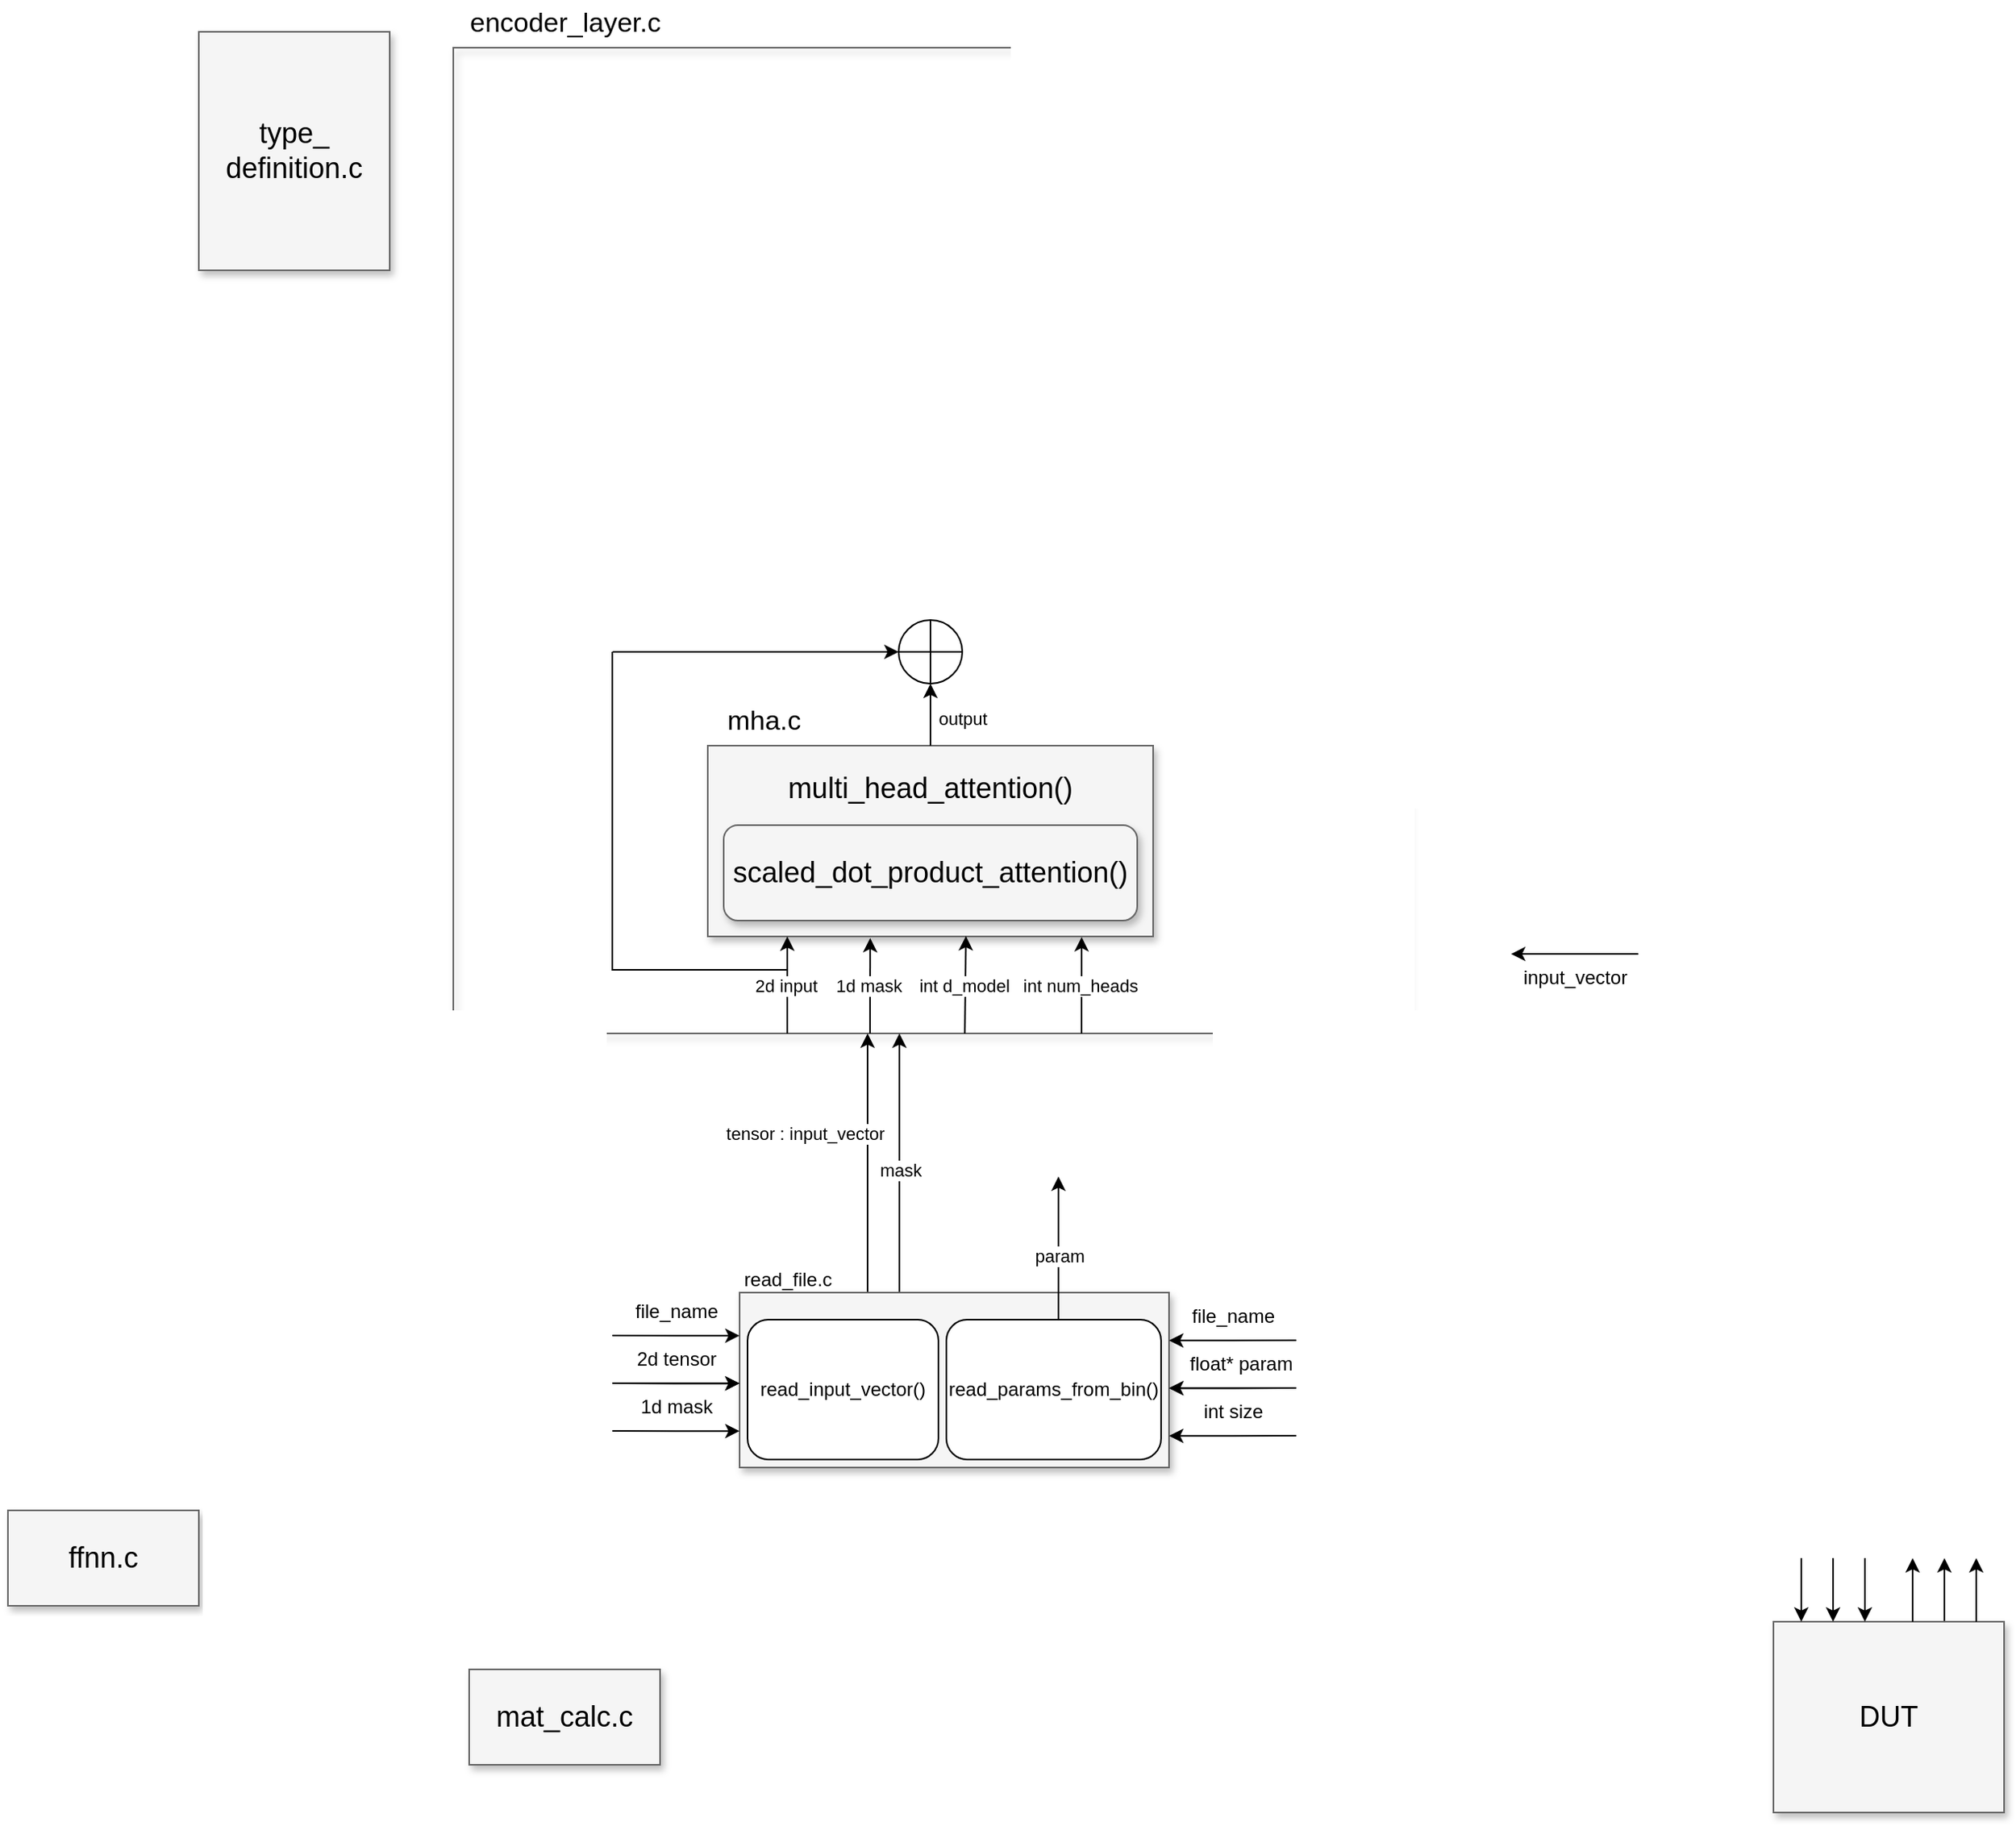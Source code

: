 <mxfile version="24.7.17">
  <diagram name="Page-1" id="90a13364-a465-7bf4-72fc-28e22215d7a0">
    <mxGraphModel dx="689" dy="641" grid="1" gridSize="10" guides="1" tooltips="1" connect="1" arrows="1" fold="1" page="1" pageScale="1.5" pageWidth="1169" pageHeight="826" background="none" math="0" shadow="0">
      <root>
        <mxCell id="0" style=";html=1;" />
        <mxCell id="1" style=";html=1;" parent="0" />
        <mxCell id="3a17f1ce550125da-17" style="edgeStyle=elbowEdgeStyle;rounded=0;html=1;startArrow=none;startFill=0;jettySize=auto;orthogonalLoop=1;fontSize=18;" parent="1" source="3a17f1ce550125da-10" edge="1">
          <mxGeometry relative="1" as="geometry">
            <Array as="points">
              <mxPoint x="1477.5" y="1030" />
            </Array>
            <mxPoint x="1477.5" y="1010" as="targetPoint" />
          </mxGeometry>
        </mxCell>
        <mxCell id="3a17f1ce550125da-5" value="ffnn.c" style="whiteSpace=wrap;html=1;shadow=1;fontSize=18;fillColor=#f5f5f5;strokeColor=#666666;" parent="1" vertex="1">
          <mxGeometry x="260" y="980" width="120" height="60" as="geometry" />
        </mxCell>
        <mxCell id="vyGlclujmhHLnjYh4SEp-7" value="" style="edgeStyle=orthogonalEdgeStyle;rounded=0;orthogonalLoop=1;jettySize=auto;html=1;" edge="1" parent="1">
          <mxGeometry relative="1" as="geometry">
            <mxPoint x="1285" y="630.0" as="sourcePoint" />
            <mxPoint x="1205" y="630.059" as="targetPoint" />
            <Array as="points">
              <mxPoint x="1245" y="630" />
              <mxPoint x="1245" y="630" />
            </Array>
          </mxGeometry>
        </mxCell>
        <mxCell id="3a17f1ce550125da-8" value="type_ definition.c" style="whiteSpace=wrap;html=1;shadow=1;fontSize=18;fillColor=#f5f5f5;strokeColor=#666666;" parent="1" vertex="1">
          <mxGeometry x="380" y="50" width="120" height="150" as="geometry" />
        </mxCell>
        <mxCell id="3a17f1ce550125da-9" value="mat_calc.c" style="whiteSpace=wrap;html=1;shadow=1;fontSize=18;fillColor=#f5f5f5;strokeColor=#666666;" parent="1" vertex="1">
          <mxGeometry x="550" y="1080" width="120" height="60" as="geometry" />
        </mxCell>
        <mxCell id="3a17f1ce550125da-10" value="DUT" style="whiteSpace=wrap;html=1;shadow=1;fontSize=18;fillColor=#f5f5f5;strokeColor=#666666;" parent="1" vertex="1">
          <mxGeometry x="1370" y="1050" width="145" height="120" as="geometry" />
        </mxCell>
        <mxCell id="3a17f1ce550125da-22" style="edgeStyle=elbowEdgeStyle;rounded=0;html=1;startArrow=none;startFill=0;jettySize=auto;orthogonalLoop=1;fontSize=18;" parent="1" source="3a17f1ce550125da-10" edge="1">
          <mxGeometry relative="1" as="geometry">
            <mxPoint x="1507.5" y="1060" as="sourcePoint" />
            <mxPoint x="1497.5" y="1010" as="targetPoint" />
            <Array as="points">
              <mxPoint x="1497.5" y="1030" />
              <mxPoint x="1477.5" y="1030" />
            </Array>
          </mxGeometry>
        </mxCell>
        <mxCell id="3a17f1ce550125da-23" style="edgeStyle=elbowEdgeStyle;rounded=0;html=1;startArrow=none;startFill=0;jettySize=auto;orthogonalLoop=1;fontSize=18;" parent="1" edge="1">
          <mxGeometry relative="1" as="geometry">
            <mxPoint x="1457.5" y="1050" as="sourcePoint" />
            <mxPoint x="1457.5" y="1010" as="targetPoint" />
            <Array as="points">
              <mxPoint x="1457.5" y="1030" />
              <mxPoint x="1457.5" y="1030" />
            </Array>
          </mxGeometry>
        </mxCell>
        <mxCell id="3a17f1ce550125da-24" style="edgeStyle=elbowEdgeStyle;rounded=0;html=1;startArrow=none;startFill=0;jettySize=auto;orthogonalLoop=1;fontSize=18;" parent="1" edge="1">
          <mxGeometry relative="1" as="geometry">
            <mxPoint x="1427.5" y="1010" as="sourcePoint" />
            <mxPoint x="1427.5" y="1050" as="targetPoint" />
            <Array as="points">
              <mxPoint x="1427.5" y="1030" />
              <mxPoint x="1457.5" y="1040" />
            </Array>
          </mxGeometry>
        </mxCell>
        <mxCell id="3a17f1ce550125da-25" style="edgeStyle=elbowEdgeStyle;rounded=0;html=1;startArrow=none;startFill=0;jettySize=auto;orthogonalLoop=1;fontSize=18;" parent="1" edge="1">
          <mxGeometry relative="1" as="geometry">
            <mxPoint x="1407.5" y="1010" as="sourcePoint" />
            <mxPoint x="1407.5" y="1050" as="targetPoint" />
            <Array as="points">
              <mxPoint x="1407.5" y="1030" />
              <mxPoint x="1437.5" y="1040" />
            </Array>
          </mxGeometry>
        </mxCell>
        <mxCell id="3a17f1ce550125da-26" style="edgeStyle=elbowEdgeStyle;rounded=0;html=1;startArrow=none;startFill=0;jettySize=auto;orthogonalLoop=1;fontSize=18;" parent="1" edge="1">
          <mxGeometry relative="1" as="geometry">
            <mxPoint x="1387.5" y="1010" as="sourcePoint" />
            <mxPoint x="1387.5" y="1050" as="targetPoint" />
            <Array as="points">
              <mxPoint x="1387.5" y="1030" />
              <mxPoint x="1417.5" y="1040" />
            </Array>
          </mxGeometry>
        </mxCell>
        <mxCell id="vyGlclujmhHLnjYh4SEp-9" value="input_vector" style="text;html=1;align=center;verticalAlign=middle;resizable=0;points=[];autosize=1;strokeColor=none;fillColor=none;" vertex="1" parent="1">
          <mxGeometry x="1200" y="630" width="90" height="30" as="geometry" />
        </mxCell>
        <mxCell id="vyGlclujmhHLnjYh4SEp-17" value="" style="group" vertex="1" connectable="0" parent="1">
          <mxGeometry x="540" y="30" width="600" height="650" as="geometry" />
        </mxCell>
        <mxCell id="vyGlclujmhHLnjYh4SEp-1" value="" style="whiteSpace=wrap;html=1;shadow=1;fontSize=18;fillColor=none;strokeColor=#666666;labelBackgroundColor=none;" vertex="1" parent="vyGlclujmhHLnjYh4SEp-17">
          <mxGeometry y="30" width="600" height="620" as="geometry" />
        </mxCell>
        <mxCell id="vyGlclujmhHLnjYh4SEp-2" value="encoder_layer.c" style="text;html=1;align=center;verticalAlign=middle;resizable=0;points=[];autosize=1;strokeColor=none;fillColor=none;spacing=2;fontSize=17;" vertex="1" parent="vyGlclujmhHLnjYh4SEp-17">
          <mxGeometry width="140" height="30" as="geometry" />
        </mxCell>
        <mxCell id="vyGlclujmhHLnjYh4SEp-25" value="" style="group" vertex="1" connectable="0" parent="vyGlclujmhHLnjYh4SEp-17">
          <mxGeometry x="160" y="369" width="280" height="220" as="geometry" />
        </mxCell>
        <mxCell id="vyGlclujmhHLnjYh4SEp-14" value="" style="group" vertex="1" connectable="0" parent="vyGlclujmhHLnjYh4SEp-25">
          <mxGeometry y="70" width="280" height="150" as="geometry" />
        </mxCell>
        <mxCell id="vyGlclujmhHLnjYh4SEp-16" value="" style="group" vertex="1" connectable="0" parent="vyGlclujmhHLnjYh4SEp-14">
          <mxGeometry width="280" height="150" as="geometry" />
        </mxCell>
        <mxCell id="3a17f1ce550125da-4" value="multi_head_attention()&lt;br&gt;&lt;br&gt;&lt;div&gt;&lt;br&gt;&lt;/div&gt;&lt;div&gt;&lt;br&gt;&lt;/div&gt;" style="whiteSpace=wrap;html=1;shadow=1;fontSize=18;fillColor=#f5f5f5;strokeColor=#666666;" parent="vyGlclujmhHLnjYh4SEp-16" vertex="1">
          <mxGeometry y="30" width="280" height="120" as="geometry" />
        </mxCell>
        <mxCell id="vyGlclujmhHLnjYh4SEp-13" value="mha.c" style="text;html=1;align=center;verticalAlign=middle;resizable=0;points=[];autosize=1;strokeColor=none;fillColor=none;spacing=2;fontSize=17;" vertex="1" parent="vyGlclujmhHLnjYh4SEp-16">
          <mxGeometry width="70" height="30" as="geometry" />
        </mxCell>
        <mxCell id="vyGlclujmhHLnjYh4SEp-15" value="scaled_dot_product_attention()" style="whiteSpace=wrap;html=1;shadow=1;fontSize=18;fillColor=#f5f5f5;strokeColor=#666666;rounded=1;" vertex="1" parent="vyGlclujmhHLnjYh4SEp-16">
          <mxGeometry x="10" y="80" width="260" height="60" as="geometry" />
        </mxCell>
        <mxCell id="vyGlclujmhHLnjYh4SEp-32" value="" style="endArrow=classic;html=1;rounded=0;exitX=0.5;exitY=1;exitDx=0;exitDy=0;entryX=0.5;entryY=1;entryDx=0;entryDy=0;" edge="1" parent="vyGlclujmhHLnjYh4SEp-17">
          <mxGeometry width="50" height="50" relative="1" as="geometry">
            <mxPoint x="210" y="650.0" as="sourcePoint" />
            <mxPoint x="210" y="589" as="targetPoint" />
          </mxGeometry>
        </mxCell>
        <mxCell id="vyGlclujmhHLnjYh4SEp-65" value="2d input" style="edgeLabel;html=1;align=center;verticalAlign=middle;resizable=0;points=[];" vertex="1" connectable="0" parent="vyGlclujmhHLnjYh4SEp-32">
          <mxGeometry x="0.002" y="1" relative="1" as="geometry">
            <mxPoint as="offset" />
          </mxGeometry>
        </mxCell>
        <mxCell id="vyGlclujmhHLnjYh4SEp-68" value="" style="endArrow=classic;html=1;rounded=0;entryX=0.429;entryY=1.008;entryDx=0;entryDy=0;entryPerimeter=0;" edge="1" parent="vyGlclujmhHLnjYh4SEp-17">
          <mxGeometry width="50" height="50" relative="1" as="geometry">
            <mxPoint x="262" y="650" as="sourcePoint" />
            <mxPoint x="262.12" y="589.96" as="targetPoint" />
          </mxGeometry>
        </mxCell>
        <mxCell id="vyGlclujmhHLnjYh4SEp-69" value="1d mask" style="edgeLabel;html=1;align=center;verticalAlign=middle;resizable=0;points=[];" vertex="1" connectable="0" parent="vyGlclujmhHLnjYh4SEp-68">
          <mxGeometry x="0.002" y="1" relative="1" as="geometry">
            <mxPoint as="offset" />
          </mxGeometry>
        </mxCell>
        <mxCell id="vyGlclujmhHLnjYh4SEp-70" value="" style="endArrow=classic;html=1;rounded=0;entryX=0.644;entryY=0.998;entryDx=0;entryDy=0;entryPerimeter=0;exitX=0.566;exitY=1;exitDx=0;exitDy=0;exitPerimeter=0;" edge="1" parent="vyGlclujmhHLnjYh4SEp-17">
          <mxGeometry width="50" height="50" relative="1" as="geometry">
            <mxPoint x="321.6" y="650" as="sourcePoint" />
            <mxPoint x="322.32" y="588.76" as="targetPoint" />
          </mxGeometry>
        </mxCell>
        <mxCell id="vyGlclujmhHLnjYh4SEp-71" value="int d_model" style="edgeLabel;html=1;align=center;verticalAlign=middle;resizable=0;points=[];" vertex="1" connectable="0" parent="vyGlclujmhHLnjYh4SEp-70">
          <mxGeometry x="0.002" y="1" relative="1" as="geometry">
            <mxPoint as="offset" />
          </mxGeometry>
        </mxCell>
        <mxCell id="vyGlclujmhHLnjYh4SEp-73" value="" style="endArrow=classic;html=1;rounded=0;entryX=0.893;entryY=1.003;entryDx=0;entryDy=0;entryPerimeter=0;" edge="1" parent="vyGlclujmhHLnjYh4SEp-17">
          <mxGeometry width="50" height="50" relative="1" as="geometry">
            <mxPoint x="395" y="650" as="sourcePoint" />
            <mxPoint x="395.04" y="589.36" as="targetPoint" />
          </mxGeometry>
        </mxCell>
        <mxCell id="vyGlclujmhHLnjYh4SEp-74" value="int num_heads" style="edgeLabel;html=1;align=center;verticalAlign=middle;resizable=0;points=[];" vertex="1" connectable="0" parent="vyGlclujmhHLnjYh4SEp-73">
          <mxGeometry x="0.002" y="1" relative="1" as="geometry">
            <mxPoint as="offset" />
          </mxGeometry>
        </mxCell>
        <mxCell id="vyGlclujmhHLnjYh4SEp-21" value="" style="shape=orEllipse;perimeter=ellipsePerimeter;whiteSpace=wrap;html=1;backgroundOutline=1;" vertex="1" parent="vyGlclujmhHLnjYh4SEp-17">
          <mxGeometry x="280" y="390" width="40" height="40" as="geometry" />
        </mxCell>
        <mxCell id="vyGlclujmhHLnjYh4SEp-20" value="" style="edgeStyle=orthogonalEdgeStyle;rounded=0;orthogonalLoop=1;jettySize=auto;html=1;entryX=0.5;entryY=1;entryDx=0;entryDy=0;" edge="1" parent="vyGlclujmhHLnjYh4SEp-17" source="3a17f1ce550125da-4" target="vyGlclujmhHLnjYh4SEp-21">
          <mxGeometry relative="1" as="geometry">
            <mxPoint x="300" y="369" as="targetPoint" />
          </mxGeometry>
        </mxCell>
        <mxCell id="vyGlclujmhHLnjYh4SEp-23" value="output" style="edgeLabel;html=1;align=center;verticalAlign=middle;resizable=0;points=[];" vertex="1" connectable="0" parent="vyGlclujmhHLnjYh4SEp-20">
          <mxGeometry x="-0.088" y="-6" relative="1" as="geometry">
            <mxPoint x="14" y="1" as="offset" />
          </mxGeometry>
        </mxCell>
        <mxCell id="vyGlclujmhHLnjYh4SEp-81" value="" style="endArrow=classic;html=1;rounded=0;entryX=0;entryY=0.5;entryDx=0;entryDy=0;exitX=0.167;exitY=0.613;exitDx=0;exitDy=0;exitPerimeter=0;" edge="1" parent="vyGlclujmhHLnjYh4SEp-17" source="vyGlclujmhHLnjYh4SEp-1" target="vyGlclujmhHLnjYh4SEp-21">
          <mxGeometry width="50" height="50" relative="1" as="geometry">
            <mxPoint x="80" y="500" as="sourcePoint" />
            <mxPoint x="130" y="450" as="targetPoint" />
          </mxGeometry>
        </mxCell>
        <mxCell id="vyGlclujmhHLnjYh4SEp-55" style="edgeStyle=elbowEdgeStyle;rounded=0;html=1;startArrow=none;startFill=0;jettySize=auto;orthogonalLoop=1;fontSize=18;" edge="1" parent="1" target="vyGlclujmhHLnjYh4SEp-1">
          <mxGeometry relative="1" as="geometry">
            <mxPoint x="820.47" y="860" as="sourcePoint" />
            <mxPoint x="820" y="770" as="targetPoint" />
            <Array as="points">
              <mxPoint x="820.47" y="823" />
              <mxPoint x="820.47" y="823" />
            </Array>
          </mxGeometry>
        </mxCell>
        <mxCell id="vyGlclujmhHLnjYh4SEp-59" value="mask" style="edgeLabel;html=1;align=center;verticalAlign=middle;resizable=0;points=[];" vertex="1" connectable="0" parent="vyGlclujmhHLnjYh4SEp-55">
          <mxGeometry x="0.214" relative="1" as="geometry">
            <mxPoint y="15" as="offset" />
          </mxGeometry>
        </mxCell>
        <mxCell id="vyGlclujmhHLnjYh4SEp-57" style="edgeStyle=elbowEdgeStyle;rounded=0;html=1;startArrow=none;startFill=0;jettySize=auto;orthogonalLoop=1;fontSize=18;" edge="1" parent="1" target="vyGlclujmhHLnjYh4SEp-1">
          <mxGeometry relative="1" as="geometry">
            <mxPoint x="800.47" y="860" as="sourcePoint" />
            <mxPoint x="800" y="770" as="targetPoint" />
            <Array as="points">
              <mxPoint x="800.47" y="823" />
              <mxPoint x="800.47" y="823" />
            </Array>
          </mxGeometry>
        </mxCell>
        <mxCell id="vyGlclujmhHLnjYh4SEp-58" value="tensor : input_vector" style="edgeLabel;html=1;align=center;verticalAlign=middle;resizable=0;points=[];" vertex="1" connectable="0" parent="vyGlclujmhHLnjYh4SEp-57">
          <mxGeometry x="0.297" y="1" relative="1" as="geometry">
            <mxPoint x="-39" y="-1" as="offset" />
          </mxGeometry>
        </mxCell>
        <mxCell id="vyGlclujmhHLnjYh4SEp-80" value="" style="group" vertex="1" connectable="0" parent="1">
          <mxGeometry x="640" y="770" width="440" height="183" as="geometry" />
        </mxCell>
        <mxCell id="3a17f1ce550125da-7" value="" style="whiteSpace=wrap;html=1;shadow=1;fontSize=18;fillColor=#f5f5f5;strokeColor=#666666;" parent="vyGlclujmhHLnjYh4SEp-80" vertex="1">
          <mxGeometry x="80" y="73" width="270" height="110" as="geometry" />
        </mxCell>
        <mxCell id="vyGlclujmhHLnjYh4SEp-4" value="" style="edgeStyle=orthogonalEdgeStyle;rounded=0;orthogonalLoop=1;jettySize=auto;html=1;" edge="1" parent="vyGlclujmhHLnjYh4SEp-80">
          <mxGeometry relative="1" as="geometry">
            <mxPoint y="100.059" as="sourcePoint" />
            <mxPoint x="80" y="100.111" as="targetPoint" />
            <Array as="points">
              <mxPoint x="40" y="100" />
              <mxPoint x="40" y="100" />
            </Array>
          </mxGeometry>
        </mxCell>
        <mxCell id="vyGlclujmhHLnjYh4SEp-8" value="file_name" style="text;html=1;align=center;verticalAlign=middle;resizable=0;points=[];autosize=1;strokeColor=none;fillColor=none;" vertex="1" parent="vyGlclujmhHLnjYh4SEp-80">
          <mxGeometry y="70" width="80" height="30" as="geometry" />
        </mxCell>
        <mxCell id="vyGlclujmhHLnjYh4SEp-33" value="read_file.c" style="text;html=1;align=center;verticalAlign=middle;resizable=0;points=[];autosize=1;strokeColor=none;fillColor=none;" vertex="1" parent="vyGlclujmhHLnjYh4SEp-80">
          <mxGeometry x="70" y="50" width="80" height="30" as="geometry" />
        </mxCell>
        <mxCell id="vyGlclujmhHLnjYh4SEp-34" value="read_input_vector()" style="rounded=1;whiteSpace=wrap;html=1;" vertex="1" parent="vyGlclujmhHLnjYh4SEp-80">
          <mxGeometry x="85" y="90" width="120" height="88" as="geometry" />
        </mxCell>
        <mxCell id="vyGlclujmhHLnjYh4SEp-37" value="" style="edgeStyle=orthogonalEdgeStyle;rounded=0;orthogonalLoop=1;jettySize=auto;html=1;" edge="1" parent="vyGlclujmhHLnjYh4SEp-80">
          <mxGeometry relative="1" as="geometry">
            <mxPoint y="130.059" as="sourcePoint" />
            <mxPoint x="80" y="130.111" as="targetPoint" />
            <Array as="points">
              <mxPoint x="40" y="130" />
              <mxPoint x="40" y="130" />
            </Array>
          </mxGeometry>
        </mxCell>
        <mxCell id="vyGlclujmhHLnjYh4SEp-38" value="2d tensor" style="text;html=1;align=center;verticalAlign=middle;resizable=0;points=[];autosize=1;strokeColor=none;fillColor=none;" vertex="1" parent="vyGlclujmhHLnjYh4SEp-80">
          <mxGeometry x="5" y="100" width="70" height="30" as="geometry" />
        </mxCell>
        <mxCell id="vyGlclujmhHLnjYh4SEp-39" value="" style="edgeStyle=orthogonalEdgeStyle;rounded=0;orthogonalLoop=1;jettySize=auto;html=1;" edge="1" parent="vyGlclujmhHLnjYh4SEp-80">
          <mxGeometry relative="1" as="geometry">
            <mxPoint y="130.059" as="sourcePoint" />
            <mxPoint x="80" y="130.111" as="targetPoint" />
            <Array as="points">
              <mxPoint x="40" y="130" />
              <mxPoint x="40" y="130" />
            </Array>
          </mxGeometry>
        </mxCell>
        <mxCell id="vyGlclujmhHLnjYh4SEp-40" value="" style="edgeStyle=orthogonalEdgeStyle;rounded=0;orthogonalLoop=1;jettySize=auto;html=1;" edge="1" parent="vyGlclujmhHLnjYh4SEp-80">
          <mxGeometry relative="1" as="geometry">
            <mxPoint y="160.059" as="sourcePoint" />
            <mxPoint x="80" y="160.111" as="targetPoint" />
            <Array as="points">
              <mxPoint x="40" y="160" />
              <mxPoint x="40" y="160" />
            </Array>
          </mxGeometry>
        </mxCell>
        <mxCell id="vyGlclujmhHLnjYh4SEp-41" value="1d mask" style="text;html=1;align=center;verticalAlign=middle;resizable=0;points=[];autosize=1;strokeColor=none;fillColor=none;" vertex="1" parent="vyGlclujmhHLnjYh4SEp-80">
          <mxGeometry x="5" y="130" width="70" height="30" as="geometry" />
        </mxCell>
        <mxCell id="vyGlclujmhHLnjYh4SEp-42" value="read_params_from_bin()" style="rounded=1;whiteSpace=wrap;html=1;" vertex="1" parent="vyGlclujmhHLnjYh4SEp-80">
          <mxGeometry x="210" y="90" width="135" height="88" as="geometry" />
        </mxCell>
        <mxCell id="vyGlclujmhHLnjYh4SEp-43" value="" style="edgeStyle=orthogonalEdgeStyle;rounded=0;orthogonalLoop=1;jettySize=auto;html=1;" edge="1" parent="vyGlclujmhHLnjYh4SEp-80">
          <mxGeometry relative="1" as="geometry">
            <mxPoint x="430" y="103.059" as="sourcePoint" />
            <mxPoint x="350" y="103.111" as="targetPoint" />
            <Array as="points">
              <mxPoint x="390" y="103" />
              <mxPoint x="390" y="103" />
            </Array>
          </mxGeometry>
        </mxCell>
        <mxCell id="vyGlclujmhHLnjYh4SEp-44" value="file_name" style="text;html=1;align=center;verticalAlign=middle;resizable=0;points=[];autosize=1;strokeColor=none;fillColor=none;flipH=1;" vertex="1" parent="vyGlclujmhHLnjYh4SEp-80">
          <mxGeometry x="350" y="73" width="80" height="30" as="geometry" />
        </mxCell>
        <mxCell id="vyGlclujmhHLnjYh4SEp-45" value="" style="edgeStyle=orthogonalEdgeStyle;rounded=0;orthogonalLoop=1;jettySize=auto;html=1;" edge="1" parent="vyGlclujmhHLnjYh4SEp-80">
          <mxGeometry relative="1" as="geometry">
            <mxPoint x="430" y="133.059" as="sourcePoint" />
            <mxPoint x="350" y="133.111" as="targetPoint" />
            <Array as="points">
              <mxPoint x="390" y="133" />
              <mxPoint x="390" y="133" />
            </Array>
          </mxGeometry>
        </mxCell>
        <mxCell id="vyGlclujmhHLnjYh4SEp-46" value="float* param" style="text;html=1;align=center;verticalAlign=middle;resizable=0;points=[];autosize=1;strokeColor=none;fillColor=none;flipH=1;" vertex="1" parent="vyGlclujmhHLnjYh4SEp-80">
          <mxGeometry x="350" y="103" width="90" height="30" as="geometry" />
        </mxCell>
        <mxCell id="vyGlclujmhHLnjYh4SEp-47" value="" style="edgeStyle=orthogonalEdgeStyle;rounded=0;orthogonalLoop=1;jettySize=auto;html=1;" edge="1" parent="vyGlclujmhHLnjYh4SEp-80">
          <mxGeometry relative="1" as="geometry">
            <mxPoint x="430" y="133.059" as="sourcePoint" />
            <mxPoint x="350" y="133.111" as="targetPoint" />
            <Array as="points">
              <mxPoint x="390" y="133" />
              <mxPoint x="390" y="133" />
            </Array>
          </mxGeometry>
        </mxCell>
        <mxCell id="vyGlclujmhHLnjYh4SEp-48" value="" style="edgeStyle=orthogonalEdgeStyle;rounded=0;orthogonalLoop=1;jettySize=auto;html=1;" edge="1" parent="vyGlclujmhHLnjYh4SEp-80">
          <mxGeometry relative="1" as="geometry">
            <mxPoint x="430" y="163.059" as="sourcePoint" />
            <mxPoint x="350" y="163.111" as="targetPoint" />
            <Array as="points">
              <mxPoint x="390" y="163" />
              <mxPoint x="390" y="163" />
            </Array>
          </mxGeometry>
        </mxCell>
        <mxCell id="vyGlclujmhHLnjYh4SEp-49" value="int size" style="text;html=1;align=center;verticalAlign=middle;resizable=0;points=[];autosize=1;strokeColor=none;fillColor=none;flipH=1;" vertex="1" parent="vyGlclujmhHLnjYh4SEp-80">
          <mxGeometry x="360" y="133" width="60" height="30" as="geometry" />
        </mxCell>
        <mxCell id="vyGlclujmhHLnjYh4SEp-60" style="edgeStyle=elbowEdgeStyle;rounded=0;html=1;startArrow=none;startFill=0;jettySize=auto;orthogonalLoop=1;fontSize=18;" edge="1" parent="vyGlclujmhHLnjYh4SEp-80">
          <mxGeometry relative="1" as="geometry">
            <mxPoint x="280.47" y="90" as="sourcePoint" />
            <mxPoint x="280" as="targetPoint" />
            <Array as="points">
              <mxPoint x="280.47" y="53" />
              <mxPoint x="280.47" y="53" />
            </Array>
          </mxGeometry>
        </mxCell>
        <mxCell id="vyGlclujmhHLnjYh4SEp-61" value="param" style="edgeLabel;html=1;align=center;verticalAlign=middle;resizable=0;points=[];" vertex="1" connectable="0" parent="vyGlclujmhHLnjYh4SEp-60">
          <mxGeometry x="0.214" relative="1" as="geometry">
            <mxPoint y="15" as="offset" />
          </mxGeometry>
        </mxCell>
        <mxCell id="vyGlclujmhHLnjYh4SEp-82" value="" style="endArrow=none;html=1;rounded=0;" edge="1" parent="1">
          <mxGeometry width="50" height="50" relative="1" as="geometry">
            <mxPoint x="750" y="640" as="sourcePoint" />
            <mxPoint x="640" y="440" as="targetPoint" />
            <Array as="points">
              <mxPoint x="640" y="640" />
            </Array>
          </mxGeometry>
        </mxCell>
      </root>
    </mxGraphModel>
  </diagram>
</mxfile>
